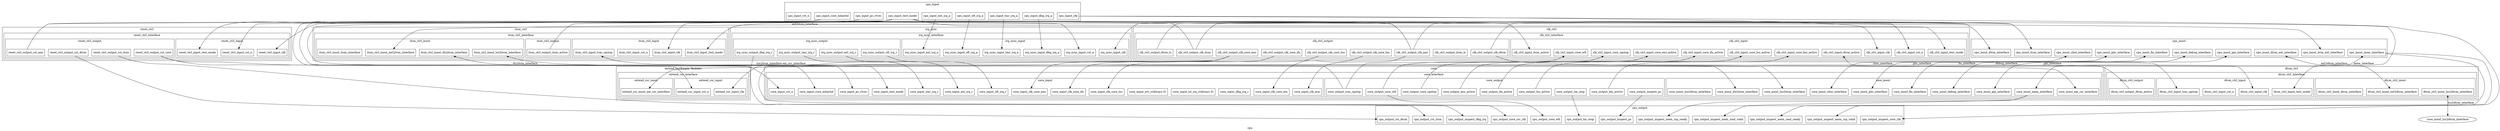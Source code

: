 digraph cluster_cpu {
label="cpu";

subgraph cpu_interface {
label = "cpu_interface";

subgraph cluster_cpu_input {
    label = "cpu_input";
    cpu_input_pc_rtvec  [ shape=box, label="cpu_input_pc_rtvec", color="black", fontcolor="black" ];
    cpu_input_core_mhartid  [ shape=box, label="cpu_input_core_mhartid", color="black", fontcolor="black" ];
    cpu_input_dbg_irq_a  [ shape=box, label="cpu_input_dbg_irq_a", color="black", fontcolor="black" ];
    cpu_input_ext_irq_a  [ shape=box, label="cpu_input_ext_irq_a", color="black", fontcolor="black" ];
    cpu_input_sft_irq_a  [ shape=box, label="cpu_input_sft_irq_a", color="black", fontcolor="black" ];
    cpu_input_tmr_irq_a  [ shape=box, label="cpu_input_tmr_irq_a", color="black", fontcolor="black" ];
    cpu_input_test_mode  [ shape=box, label="cpu_input_test_mode", color="black", fontcolor="black" ];
    cpu_input_clk  [ shape=box, label="cpu_input_clk", color="black", fontcolor="black" ];
    cpu_input_rst_n  [ shape=box, label="cpu_input_rst_n", color="black", fontcolor="black" ];
};

subgraph cluster_cpu_output {
    label = "cpu_output";
    cpu_output_inspect_pc  [ shape=box, label="cpu_output_inspect_pc", color="black", fontcolor="black" ];
    cpu_output_inspect_dbg_irq  [ shape=box, label="cpu_output_inspect_dbg_irq", color="black", fontcolor="black" ];
    cpu_output_inspect_mem_cmd_valid  [ shape=box, label="cpu_output_inspect_mem_cmd_valid", color="black", fontcolor="black" ];
    cpu_output_inspect_mem_cmd_ready  [ shape=box, label="cpu_output_inspect_mem_cmd_ready", color="black", fontcolor="black" ];
    cpu_output_inspect_mem_rsp_valid  [ shape=box, label="cpu_output_inspect_mem_rsp_valid", color="black", fontcolor="black" ];
    cpu_output_inspect_mem_rsp_ready  [ shape=box, label="cpu_output_inspect_mem_rsp_ready", color="black", fontcolor="black" ];
    cpu_output_inspect_core_clk  [ shape=box, label="cpu_output_inspect_core_clk", color="black", fontcolor="black" ];
    cpu_output_core_csr_clk  [ shape=box, label="cpu_output_core_csr_clk", color="black", fontcolor="black" ];
    cpu_output_rst_itcm  [ shape=box, label="cpu_output_rst_itcm", color="black", fontcolor="black" ];
    cpu_output_rst_dtcm  [ shape=box, label="cpu_output_rst_dtcm", color="black", fontcolor="black" ];
    cpu_output_core_wfi  [ shape=box, label="cpu_output_core_wfi", color="black", fontcolor="black" ];
    cpu_output_tm_stop  [ shape=box, label="cpu_output_tm_stop", color="black", fontcolor="black" ];
};

subgraph cluster_cpu_inout {
    label = "cpu_inout";
    cpu_inout_debug_interface  [ shape=box, label="cpu_inout_debug_interface", color="black", fontcolor="black" ];
    cpu_inout_itcm_ext_interface  [ shape=box, label="cpu_inout_itcm_ext_interface", color="black", fontcolor="black" ];
    cpu_inout_dtcm_ext_interface  [ shape=box, label="cpu_inout_dtcm_ext_interface", color="black", fontcolor="black" ];
    cpu_inout_ppi_interface  [ shape=box, label="cpu_inout_ppi_interface", color="black", fontcolor="black" ];
    cpu_inout_clint_interface  [ shape=box, label="cpu_inout_clint_interface", color="black", fontcolor="black" ];
    cpu_inout_plic_interface  [ shape=box, label="cpu_inout_plic_interface", color="black", fontcolor="black" ];
    cpu_inout_fio_interface  [ shape=box, label="cpu_inout_fio_interface", color="black", fontcolor="black" ];
    cpu_inout_mem_interface  [ shape=box, label="cpu_inout_mem_interface", color="black", fontcolor="black" ];
    cpu_inout_itcm_interface  [ shape=box, label="cpu_inout_itcm_interface", color="black", fontcolor="black" ];
    cpu_inout_dtcm_interface  [ shape=box, label="cpu_inout_dtcm_interface", color="black", fontcolor="black" ];
};

}

subgraph cluster_reset_ctrl {
label = "reset_ctrl";

subgraph cluster_reset_ctrl_interface {
label = "reset_ctrl_interface";

subgraph cluster_reset_ctrl_input {
    label = "reset_ctrl_input";
    reset_ctrl_input_clk  [ shape=box, label="reset_ctrl_input_clk", color="black", fontcolor="black" ];
    reset_ctrl_input_rst_n  [ shape=box, label="reset_ctrl_input_rst_n", color="black", fontcolor="black" ];
    reset_ctrl_input_test_mode  [ shape=box, label="reset_ctrl_input_test_mode", color="black", fontcolor="black" ];
}

subgraph cluster_reset_ctrl_output {
    label = "reset_ctrl_output";
    reset_ctrl_output_rst_core  [ shape=box, label="reset_ctrl_output_rst_core", color="black", fontcolor="black" ];
    reset_ctrl_output_rst_itcm  [ shape=box, label="reset_ctrl_output_rst_itcm", color="black", fontcolor="black" ];
    reset_ctrl_output_rst_dtcm  [ shape=box, label="reset_ctrl_output_rst_dtcm", color="black", fontcolor="black" ];
    reset_ctrl_output_rst_aon  [ shape=box, label="reset_ctrl_output_rst_aon", color="black", fontcolor="black" ];
}

subgraph cluster_reset_ctrl_inout {
    label = "reset_ctrl_inout";
}

}

}

subgraph cluster_clk_ctrl {
label = "clk_ctrl";

subgraph cluster_clk_ctrl_interface {
label = "clk_ctrl_interface";

subgraph cluster_clk_ctrl_input {
    label = "clk_ctrl_input";
    clk_ctrl_input_clk  [ shape=box, label="clk_ctrl_input_clk", color="black", fontcolor="black" ];
    clk_ctrl_input_rst_n  [ shape=box, label="clk_ctrl_input_rst_n", color="black", fontcolor="black" ];
    clk_ctrl_input_test_mode  [ shape=box, label="clk_ctrl_input_test_mode", color="black", fontcolor="black" ];
    clk_ctrl_input_core_cgstop  [ shape=box, label="clk_ctrl_input_core_cgstop", color="black", fontcolor="black" ];
    clk_ctrl_input_core_ifu_active  [ shape=box, label="clk_ctrl_input_core_ifu_active", color="black", fontcolor="black" ];
    clk_ctrl_input_core_exu_active  [ shape=box, label="clk_ctrl_input_core_exu_active", color="black", fontcolor="black" ];
    clk_ctrl_input_core_lsu_active  [ shape=box, label="clk_ctrl_input_core_lsu_active", color="black", fontcolor="black" ];
    clk_ctrl_input_core_biu_active  [ shape=box, label="clk_ctrl_input_core_biu_active", color="black", fontcolor="black" ];
    clk_ctrl_input_itcm_active  [ shape=box, label="clk_ctrl_input_itcm_active", color="black", fontcolor="black" ];
    clk_ctrl_input_dtcm_active  [ shape=box, label="clk_ctrl_input_dtcm_active", color="black", fontcolor="black" ];
    clk_ctrl_input_core_wfi  [ shape=box, label="clk_ctrl_input_core_wfi", color="black", fontcolor="black" ];
}

subgraph cluster_clk_ctrl_output {
    label = "clk_ctrl_output";
    clk_ctrl_output_clk_aon  [ shape=box, label="clk_ctrl_output_clk_aon", color="black", fontcolor="black" ];
    clk_ctrl_output_itcm_ls  [ shape=box, label="clk_ctrl_output_itcm_ls", color="black", fontcolor="black" ];
    clk_ctrl_output_dtcm_ls  [ shape=box, label="clk_ctrl_output_dtcm_ls", color="black", fontcolor="black" ];
    clk_ctrl_output_clk_core_ifu  [ shape=box, label="clk_ctrl_output_clk_core_ifu", color="black", fontcolor="black" ];
    clk_ctrl_output_clk_core_exu  [ shape=box, label="clk_ctrl_output_clk_core_exu", color="black", fontcolor="black" ];
    clk_ctrl_output_clk_core_lsu  [ shape=box, label="clk_ctrl_output_clk_core_lsu", color="black", fontcolor="black" ];
    clk_ctrl_output_clk_core_biu  [ shape=box, label="clk_ctrl_output_clk_core_biu", color="black", fontcolor="black" ];
    clk_ctrl_output_clk_itcm  [ shape=box, label="clk_ctrl_output_clk_itcm", color="black", fontcolor="black" ];
    clk_ctrl_output_clk_dtcm  [ shape=box, label="clk_ctrl_output_clk_dtcm", color="black", fontcolor="black" ];
}

subgraph cluster_clk_ctrl_inout {
    label = "clk_ctrl_inout";
}

}

}

subgraph cluster_irq_sync {
label = "irq_sync";

subgraph cluster_irq_sync_interface {
label = "irq_sync_interface";

subgraph cluster_irq_sync_input {
    label = "irq_sync_input";
    irq_sync_input_clk  [ shape=box, label="irq_sync_input_clk", color="black", fontcolor="black" ];
    irq_sync_input_rst_n  [ shape=box, label="irq_sync_input_rst_n", color="black", fontcolor="black" ];
    irq_sync_input_ext_irq_a  [ shape=box, label="irq_sync_input_ext_irq_a", color="black", fontcolor="black" ];
    irq_sync_input_sft_irq_a  [ shape=box, label="irq_sync_input_sft_irq_a", color="black", fontcolor="black" ];
    irq_sync_input_tmr_irq_a  [ shape=box, label="irq_sync_input_tmr_irq_a", color="black", fontcolor="black" ];
    irq_sync_input_dbg_irq_a  [ shape=box, label="irq_sync_input_dbg_irq_a", color="black", fontcolor="black" ];
}

subgraph cluster_irq_sync_output {
    label = "irq_sync_output";
    irq_sync_output_ext_irq_r  [ shape=box, label="irq_sync_output_ext_irq_r", color="black", fontcolor="black" ];
    irq_sync_output_sft_irq_r  [ shape=box, label="irq_sync_output_sft_irq_r", color="black", fontcolor="black" ];
    irq_sync_output_tmr_irq_r  [ shape=box, label="irq_sync_output_tmr_irq_r", color="black", fontcolor="black" ];
    irq_sync_output_dbg_irq_r  [ shape=box, label="irq_sync_output_dbg_irq_r", color="black", fontcolor="black" ];
}

subgraph cluster_irq_sync_inout {
    label = "irq_sync_inout";
}

}

}

subgraph cluster_extend_csr {
label = "extend_csr(Empty Module)";

subgraph cluster_extend_csr_interface {
label = "extend_csr_interface";

subgraph cluster_extend_csr_input {
    label = "extend_csr_input";
    extend_csr_input_clk  [ shape=box, label="extend_csr_input_clk", color="black", fontcolor="black" ];
    extend_csr_input_rst_n  [ shape=box, label="extend_csr_input_rst_n", color="black", fontcolor="black" ];
}

subgraph cluster_extend_csr_output {
    label = "extend_csr_output";
}

subgraph cluster_extend_csr_inout {
    label = "extend_csr_inout";
    extend_csr_inout_eai_csr_interface  [ shape=box, label="extend_csr_inout_eai_csr_interface", color="black", fontcolor="black" ];
}

}

}

subgraph cluster_core {
label="core";

subgraph cluster_core_interface {
label = "core_interface";

subgraph cluster_core_input {
    label = "core_input";
    core_input_pc_rtvec  [ shape=box, label="core_input_pc_rtvec", color="black", fontcolor="black" ];
    core_input_core_mhartid  [ shape=box, label="core_input_core_mhartid", color="black", fontcolor="black" ];
    core_input_dbg_irq_r  [ shape=box, label="core_input_dbg_irq_r", color="black", fontcolor="black" ];
    core_input_lcl_irq_r  [ shape=box, label="core_input_lcl_irq_r(Always 0)", color="black", fontcolor="black" ];
    core_input_evt_r  [ shape=box, label="core_input_evt_r(Always 0)", color="black", fontcolor="black" ];
    core_input_ext_irq_r  [ shape=box, label="core_input_ext_irq_r", color="black", fontcolor="black" ];
    core_input_sft_irq_r  [ shape=box, label="core_input_sft_irq_r", color="black", fontcolor="black" ];
    core_input_tmr_irq_r  [ shape=box, label="core_input_tmr_irq_r", color="black", fontcolor="black" ];
    core_input_clk_core_ifu  [ shape=box, label="core_input_clk_core_ifu", color="black", fontcolor="black" ];
    core_input_clk_core_exu  [ shape=box, label="core_input_clk_core_exu", color="black", fontcolor="black" ];
    core_input_clk_core_lsu  [ shape=box, label="core_input_clk_core_lsu", color="black", fontcolor="black" ];
    core_input_clk_core_biu  [ shape=box, label="core_input_clk_core_biu", color="black", fontcolor="black" ];
    core_input_clk_aon  [ shape=box, label="core_input_clk_aon", color="black", fontcolor="black" ];
    core_input_test_mode  [ shape=box, label="core_input_test_mode", color="black", fontcolor="black" ];
    core_input_rst_n  [ shape=box, label="core_input_rst_n", color="black", fontcolor="black" ];
}

subgraph cluster_core_output {
    label = "core_output";
    core_output_inspect_pc  [ shape=box, label="core_output_inspect_pc", color="black", fontcolor="black" ];
    core_output_core_wfi  [ shape=box, label="core_output_core_wfi", color="black", fontcolor="black" ];
    core_output_tm_stop  [ shape=box, label="core_output_tm_stop", color="black", fontcolor="black" ];
    core_output_core_cgstop  [ shape=box, label="core_output_core_cgstop", color="black", fontcolor="black" ];
    core_output_tcm_cgstop  [ shape=box, label="core_output_tcm_cgstop", color="black", fontcolor="black" ];
    core_output_exu_active  [ shape=box, label="core_output_exu_active", color="black", fontcolor="black" ];
    core_output_ifu_active  [ shape=box, label="core_output_ifu_active", color="black", fontcolor="black" ];
    core_output_lsu_active  [ shape=box, label="core_output_lsu_active", color="black", fontcolor="black" ];
    core_output_biu_active  [ shape=box, label="core_output_biu_active", color="black", fontcolor="black" ];
}

subgraph cluster_core_inout {
    label = "core_inout";
    core_inout_eai_csr_interface  [ shape=box, label="core_inout_eai_csr_interface", color="black", fontcolor="black" ];
    core_inout_debug_interface  [ shape=box, label="core_inout_debug_interface", color="black", fontcolor="black" ];
    core_inout_ifu2itcm_interface  [ shape=box, label="core_inout_ifu2itcm_interface", color="black", fontcolor="black" ];
    core_inout_ppi_interface  [ shape=box, label="core_inout_ppi_interface", color="black", fontcolor="black" ];
    core_inout_clint_interface  [ shape=box, label="core_inout_clint_interface", color="black", fontcolor="black" ];
    core_inout_plic_interface  [ shape=box, label="core_inout_plic_interface", color="black", fontcolor="black" ];
    core_inout_fio_interface  [ shape=box, label="core_inout_fio_interface", color="black", fontcolor="black" ];
    core_inout_mem_interface  [ shape=box, label="core_inout_mem_interface", color="black", fontcolor="black" ];
    core_inout_lsu2itcm_interface  [ shape=box, label="core_inout_lsu2itcm_interface", color="black", fontcolor="black" ];
    core_inout_isu2dtcm_interface  [ shape=box, label="core_inout_lsu2dtcm_interface", color="black", fontcolor="black" ];
}

}

// core_input
// core_output
// core_inout
// wire
}

subgraph cluster_itcm_ctrl {
label = "itcm_ctrl";

subgraph cluster_itcm_ctrl_interface {
label = "itcm_ctrl_interface";

subgraph cluster_itcm_ctrl_input {
    label = "itcm_ctrl_input";
    itcm_ctrl_input_test_mode  [ shape=box, label="itcm_ctrl_input_test_mode", color="black", fontcolor="black" ];
    itcm_ctrl_input_clk  [ shape=box, label="itcm_ctrl_input_clk", color="black", fontcolor="black" ];
    itcm_ctrl_input_rst_n  [ shape=box, label="itcm_ctrl_input_rst_n", color="black", fontcolor="black" ];
    itcm_ctrl_input_tcm_cgstop  [ shape=box, label="itcm_ctrl_input_tcm_cgstop", color="black", fontcolor="black" ];
}

subgraph cluster_itcm_ctrl_output {
    label = "itcm_ctrl_output";
    itcm_ctrl_output_itcm_active  [ shape=box, label="itcm_ctrl_output_itcm_active", color="black", fontcolor="black" ];
}

subgraph cluster_itcm_ctrl_inout {
    label = "itcm_ctrl_inout";
    itcm_ctrl_inout_ifu2itcm_interface  [ shape=box, label="itcm_ctrl_inout_ifu2itcm_interface", color="black", fontcolor="black" ];
    itcm_ctrl_inout_lsu2itcm_interface  [ shape=box, label="itcm_ctrl_inout_lsu2itcm_interface", color="black", fontcolor="black" ];
    itcm_ctrl_inout_ext2itcm_interface  [ shape=box, label="itcm_ctrl_inout_ext2itcm_interface", color="black", fontcolor="black" ];
    itcm_ctrl_inout_itcm_interface  [ shape=box, label="itcm_ctrl_inout_itcm_interface", color="black", fontcolor="black" ];
}

}

}

subgraph cluster_dtcm_ctrl {
label = "dtcm_ctrl";

subgraph cluster_dtcm_ctrl_interface {
label = "dtcm_ctrl_interface";

subgraph cluster_dtcm_ctrl_input {
    label = "dtcm_ctrl_input";
    dtcm_ctrl_input_test_mode  [ shape=box, label="dtcm_ctrl_input_test_mode", color="black", fontcolor="black" ];
    dtcm_ctrl_input_clk  [ shape=box, label="dtcm_ctrl_input_clk", color="black", fontcolor="black" ];
    dtcm_ctrl_input_rst_n  [ shape=box, label="dtcm_ctrl_input_rst_n", color="black", fontcolor="black" ];
    dtcm_ctrl_input_tcm_cgstop  [ shape=box, label="dtcm_ctrl_input_tcm_cgstop", color="black", fontcolor="black" ];
}

subgraph cluster_dtcm_ctrl_output {
    label = "dtcm_ctrl_output";
    dtcm_ctrl_output_dtcm_active  [ shape=box, label="dtcm_ctrl_output_dtcm_active", color="black", fontcolor="black" ];
}

subgraph cluster_dtcm_ctrl_inout {
    label = "dtcm_ctrl_inout";
    dtcm_ctrl_inout_lsu2dtcm_interface  [ shape=box, label="dtcm_ctrl_inout_lsu2dtcm_interface", color="black", fontcolor="black" ];
    dtcm_ctrl_inout_ext2dtcm_interface  [ shape=box, label="dtcm_ctrl_inout_ext2dtcm_interface", color="black", fontcolor="black" ];
    dtcm_ctrl_inout_dtcm_interface  [ shape=box, label="dtcm_ctrl_inout_dtcm_interface", color="black", fontcolor="black" ];
}

}

}

// cpu_input
cpu_input_pc_rtvec -> core_input_pc_rtvec  [ color="black" ];
cpu_input_core_mhartid -> core_input_core_mhartid  [ color="black" ];
cpu_input_dbg_irq_a -> irq_sync_input_dbg_irq_a  [ color="black" ];
cpu_input_ext_irq_a -> irq_sync_input_ext_irq_a  [ color="black" ];
cpu_input_sft_irq_a -> irq_sync_input_sft_irq_a  [ color="black" ];
cpu_input_tmr_irq_a -> irq_sync_input_tmr_irq_a  [ color="black" ];
cpu_input_test_mode -> reset_ctrl_input_test_mode  [ color="black" ];
cpu_input_test_mode -> clk_ctrl_input_test_mode  [ color="black" ];
cpu_input_test_mode -> core_input_test_mode  [ color="black" ];
cpu_input_test_mode -> itcm_ctrl_input_test_mode  [ color="black" ];
cpu_input_test_mode -> dtcm_ctrl_input_test_mode  [ color="black" ];
cpu_input_clk -> clk_ctrl_input_clk  [ color="black" ];
// cpu_output
core_output_inspect_pc -> cpu_output_inspect_pc  [ color="black" ];
irq_sync_output_dbg_irq_r -> cpu_output_inspect_dbg_irq  [ color="black" ];
core_inout_mem_interface -> cpu_output_inspect_mem_cmd_valid  [ color="black" ];
cpu_inout_mem_interface -> cpu_output_inspect_mem_cmd_ready  [ color="black" ];
cpu_inout_mem_interface -> cpu_output_inspect_mem_rsp_valid  [ color="black" ];
core_inout_mem_interface -> cpu_output_inspect_mem_rsp_ready  [ color="black" ];
cpu_input_clk -> cpu_output_inspect_core_clk  [ color="black" ];
clk_ctrl_output_clk_core_exu -> cpu_output_core_csr_clk  [ color="black" ];
reset_ctrl_output_rst_itcm -> cpu_output_rst_itcm  [ color="black" ];
reset_ctrl_output_rst_dtcm -> cpu_output_rst_dtcm  [ color="black" ];
core_output_core_wfi -> cpu_output_core_wfi  [ color="black" ];
core_output_core_wfi -> clk_ctrl_input_core_wfi  [ color="black" ];
core_output_tm_stop -> cpu_output_tm_stop  [ color="black" ];
clk_ctrl_input_rst_n -> reset_ctrl_input_rst_n  [ color="black" ];
// cpu_inout
cpu_inout_debug_interface -> core_inout_debug_interface  [ dir="both", color="black", label="debug_interface" ];
cpu_inout_itcm_ext_interface -> itcm_ctrl_inout_ext2itcm_interface  [ dir="both", color="black", label="ext2itcm_interface" ];
cpu_inout_dtcm_ext_interface -> dtcm_ctrl_inout_ext2dtcm_interface  [ dir="both", color="black", label="ext2dtcm_interface" ];
cpu_inout_ppi_interface -> core_inout_ppi_interface  [ dir="both", color="black", label="ppi_interface" ];
cpu_inout_clint_interface -> core_inout_clint_interface  [ dir="both", color="black", label="clint_interface" ];
cpu_inout_plic_interface -> core_inout_plic_interface  [ dir="both", color="black", label="plic_interface" ];
cpu_inout_fio_interface -> core_inout_fio_interface  [ dir="both", color="black", label="fio_interface" ];
cpu_inout_mem_interface -> core_inout_mem_interface  [ dir="both", color="black", label="mem_interface" ];
clk_ctrl_output_clk_aon -> cpu_inout_itcm_interface  [ color="black" ];
clk_ctrl_output_clk_itcm -> cpu_inout_itcm_interface  [ color="black" ];
clk_ctrl_output_dtcm_ls -> cpu_inout_dtcm_interface  [ color="black" ];
clk_ctrl_output_clk_dtcm -> cpu_inout_dtcm_interface  [ color="black" ];
// wire
core_output_core_cgstop -> clk_ctrl_input_core_cgstop  [ color="black" ];
core_output_tcm_cgstop -> itcm_ctrl_input_tcm_cgstop  [ color="black" ];
core_output_tcm_cgstop -> dtcm_ctrl_input_tcm_cgstop  [ color="black" ];
core_output_ifu_active -> clk_ctrl_input_core_ifu_active  [ color="black" ];
core_output_exu_active -> clk_ctrl_input_core_exu_active  [ color="black" ];
core_output_lsu_active -> clk_ctrl_input_core_lsu_active  [ color="black" ];
core_output_biu_active -> clk_ctrl_input_core_biu_active  [ color="black" ];
reset_ctrl_output_rst_core -> extend_csr_input_rst_n  [ color="black" ];
reset_ctrl_output_rst_core -> core_input_rst_n  [ color="black" ];
clk_ctrl_output_clk_core_ifu -> core_input_clk_core_ifu  [ color="black" ];
clk_ctrl_output_clk_core_exu -> extend_csr_input_clk  [ color="black" ];
clk_ctrl_output_clk_core_exu -> core_input_clk_core_exu  [ color="black" ];
clk_ctrl_output_clk_core_lsu -> core_input_clk_core_lsu  [ color="black" ];
clk_ctrl_output_clk_core_biu -> core_input_clk_core_biu  [ color="black" ];
clk_ctrl_output_clk_itcm -> itcm_ctrl_input_clk  [ color="black" ];
itcm_ctrl_output_itcm_active -> clk_ctrl_input_itcm_active  [ color="black" ];
clk_ctrl_output_clk_dtcm -> dtcm_ctrl_input_clk  [ color="black" ];
dtcm_ctrl_output_dtcm_active -> clk_ctrl_input_dtcm_active  [ color="black" ];
reset_ctrl_output_rst_aon -> clk_ctrl_input_rst_n  [ color="black" ];
reset_ctrl_output_rst_aon -> irq_sync_input_rst_n  [ color="black" ];
clk_ctrl_output_clk_aon -> reset_ctrl_input_clk  [ color="black" ];
clk_ctrl_output_clk_aon -> irq_sync_input_clk  [ color="black" ];
clk_ctrl_output_clk_aon -> core_input_clk_aon  [ color="black" ];
irq_sync_output_ext_irq_r -> core_input_ext_irq_r  [ color="black" ];
irq_sync_output_sft_irq_r -> core_input_sft_irq_r  [ color="black" ];
irq_sync_output_tmr_irq_r -> core_input_tmr_irq_r  [ color="black" ];
itcm_ctrl_inout_ifu2itcm_interface -> core_inout_ifu2itcm_interface  [ dir="both", color="black", label="ifu2itcm_interface" ];
itcm_ctrl_inout_lsu2itcm_interface -> core_inout_lsu2itcm_interface  [ dir="both", color="black", label="lus2itcm_interface" ];
dtcm_ctrl_inout_lsu2dtcm_interface -> core_inout_lsu2dtcm_interface  [ dir="both", color="black", label="lsu2dtcm_interface" ];
extend_csr_inout_eai_csr_interface -> core_inout_eai_csr_interface  [ dir="both", color="black", label="eai_csr_interface" ];
}